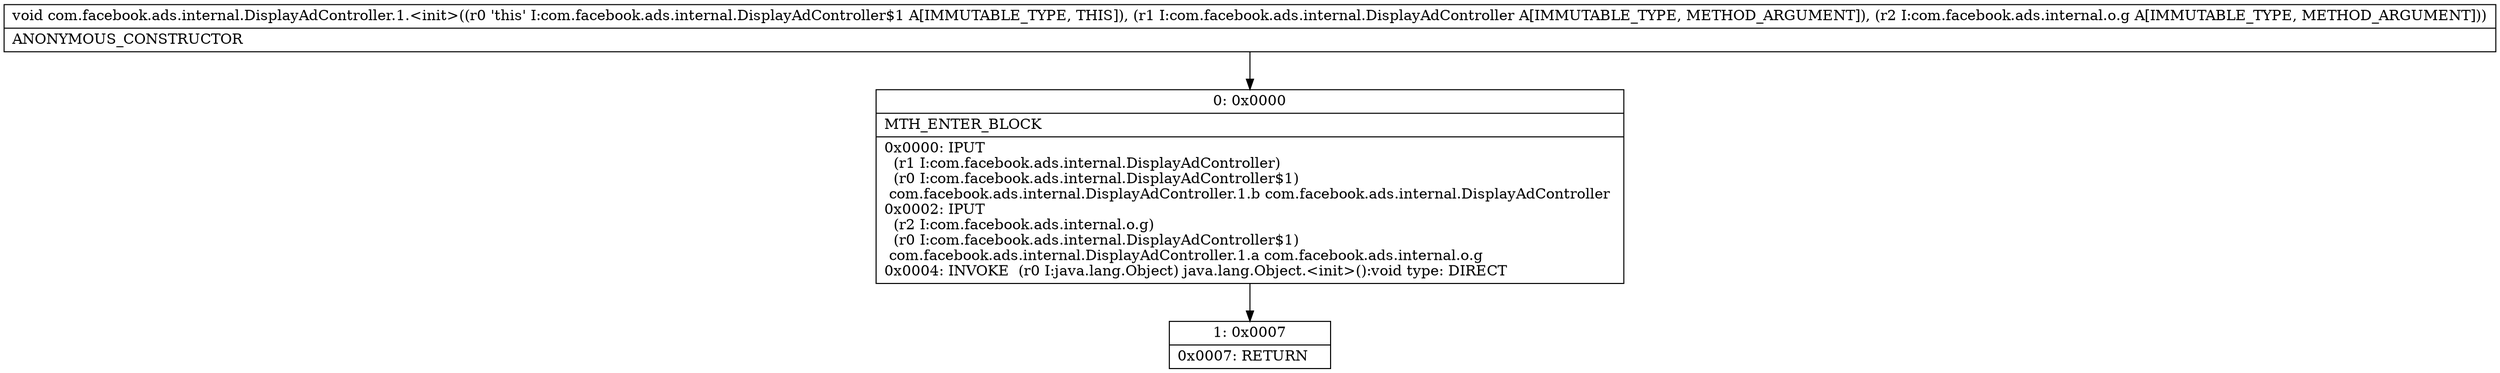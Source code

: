 digraph "CFG forcom.facebook.ads.internal.DisplayAdController.1.\<init\>(Lcom\/facebook\/ads\/internal\/DisplayAdController;Lcom\/facebook\/ads\/internal\/o\/g;)V" {
Node_0 [shape=record,label="{0\:\ 0x0000|MTH_ENTER_BLOCK\l|0x0000: IPUT  \l  (r1 I:com.facebook.ads.internal.DisplayAdController)\l  (r0 I:com.facebook.ads.internal.DisplayAdController$1)\l com.facebook.ads.internal.DisplayAdController.1.b com.facebook.ads.internal.DisplayAdController \l0x0002: IPUT  \l  (r2 I:com.facebook.ads.internal.o.g)\l  (r0 I:com.facebook.ads.internal.DisplayAdController$1)\l com.facebook.ads.internal.DisplayAdController.1.a com.facebook.ads.internal.o.g \l0x0004: INVOKE  (r0 I:java.lang.Object) java.lang.Object.\<init\>():void type: DIRECT \l}"];
Node_1 [shape=record,label="{1\:\ 0x0007|0x0007: RETURN   \l}"];
MethodNode[shape=record,label="{void com.facebook.ads.internal.DisplayAdController.1.\<init\>((r0 'this' I:com.facebook.ads.internal.DisplayAdController$1 A[IMMUTABLE_TYPE, THIS]), (r1 I:com.facebook.ads.internal.DisplayAdController A[IMMUTABLE_TYPE, METHOD_ARGUMENT]), (r2 I:com.facebook.ads.internal.o.g A[IMMUTABLE_TYPE, METHOD_ARGUMENT]))  | ANONYMOUS_CONSTRUCTOR\l}"];
MethodNode -> Node_0;
Node_0 -> Node_1;
}

